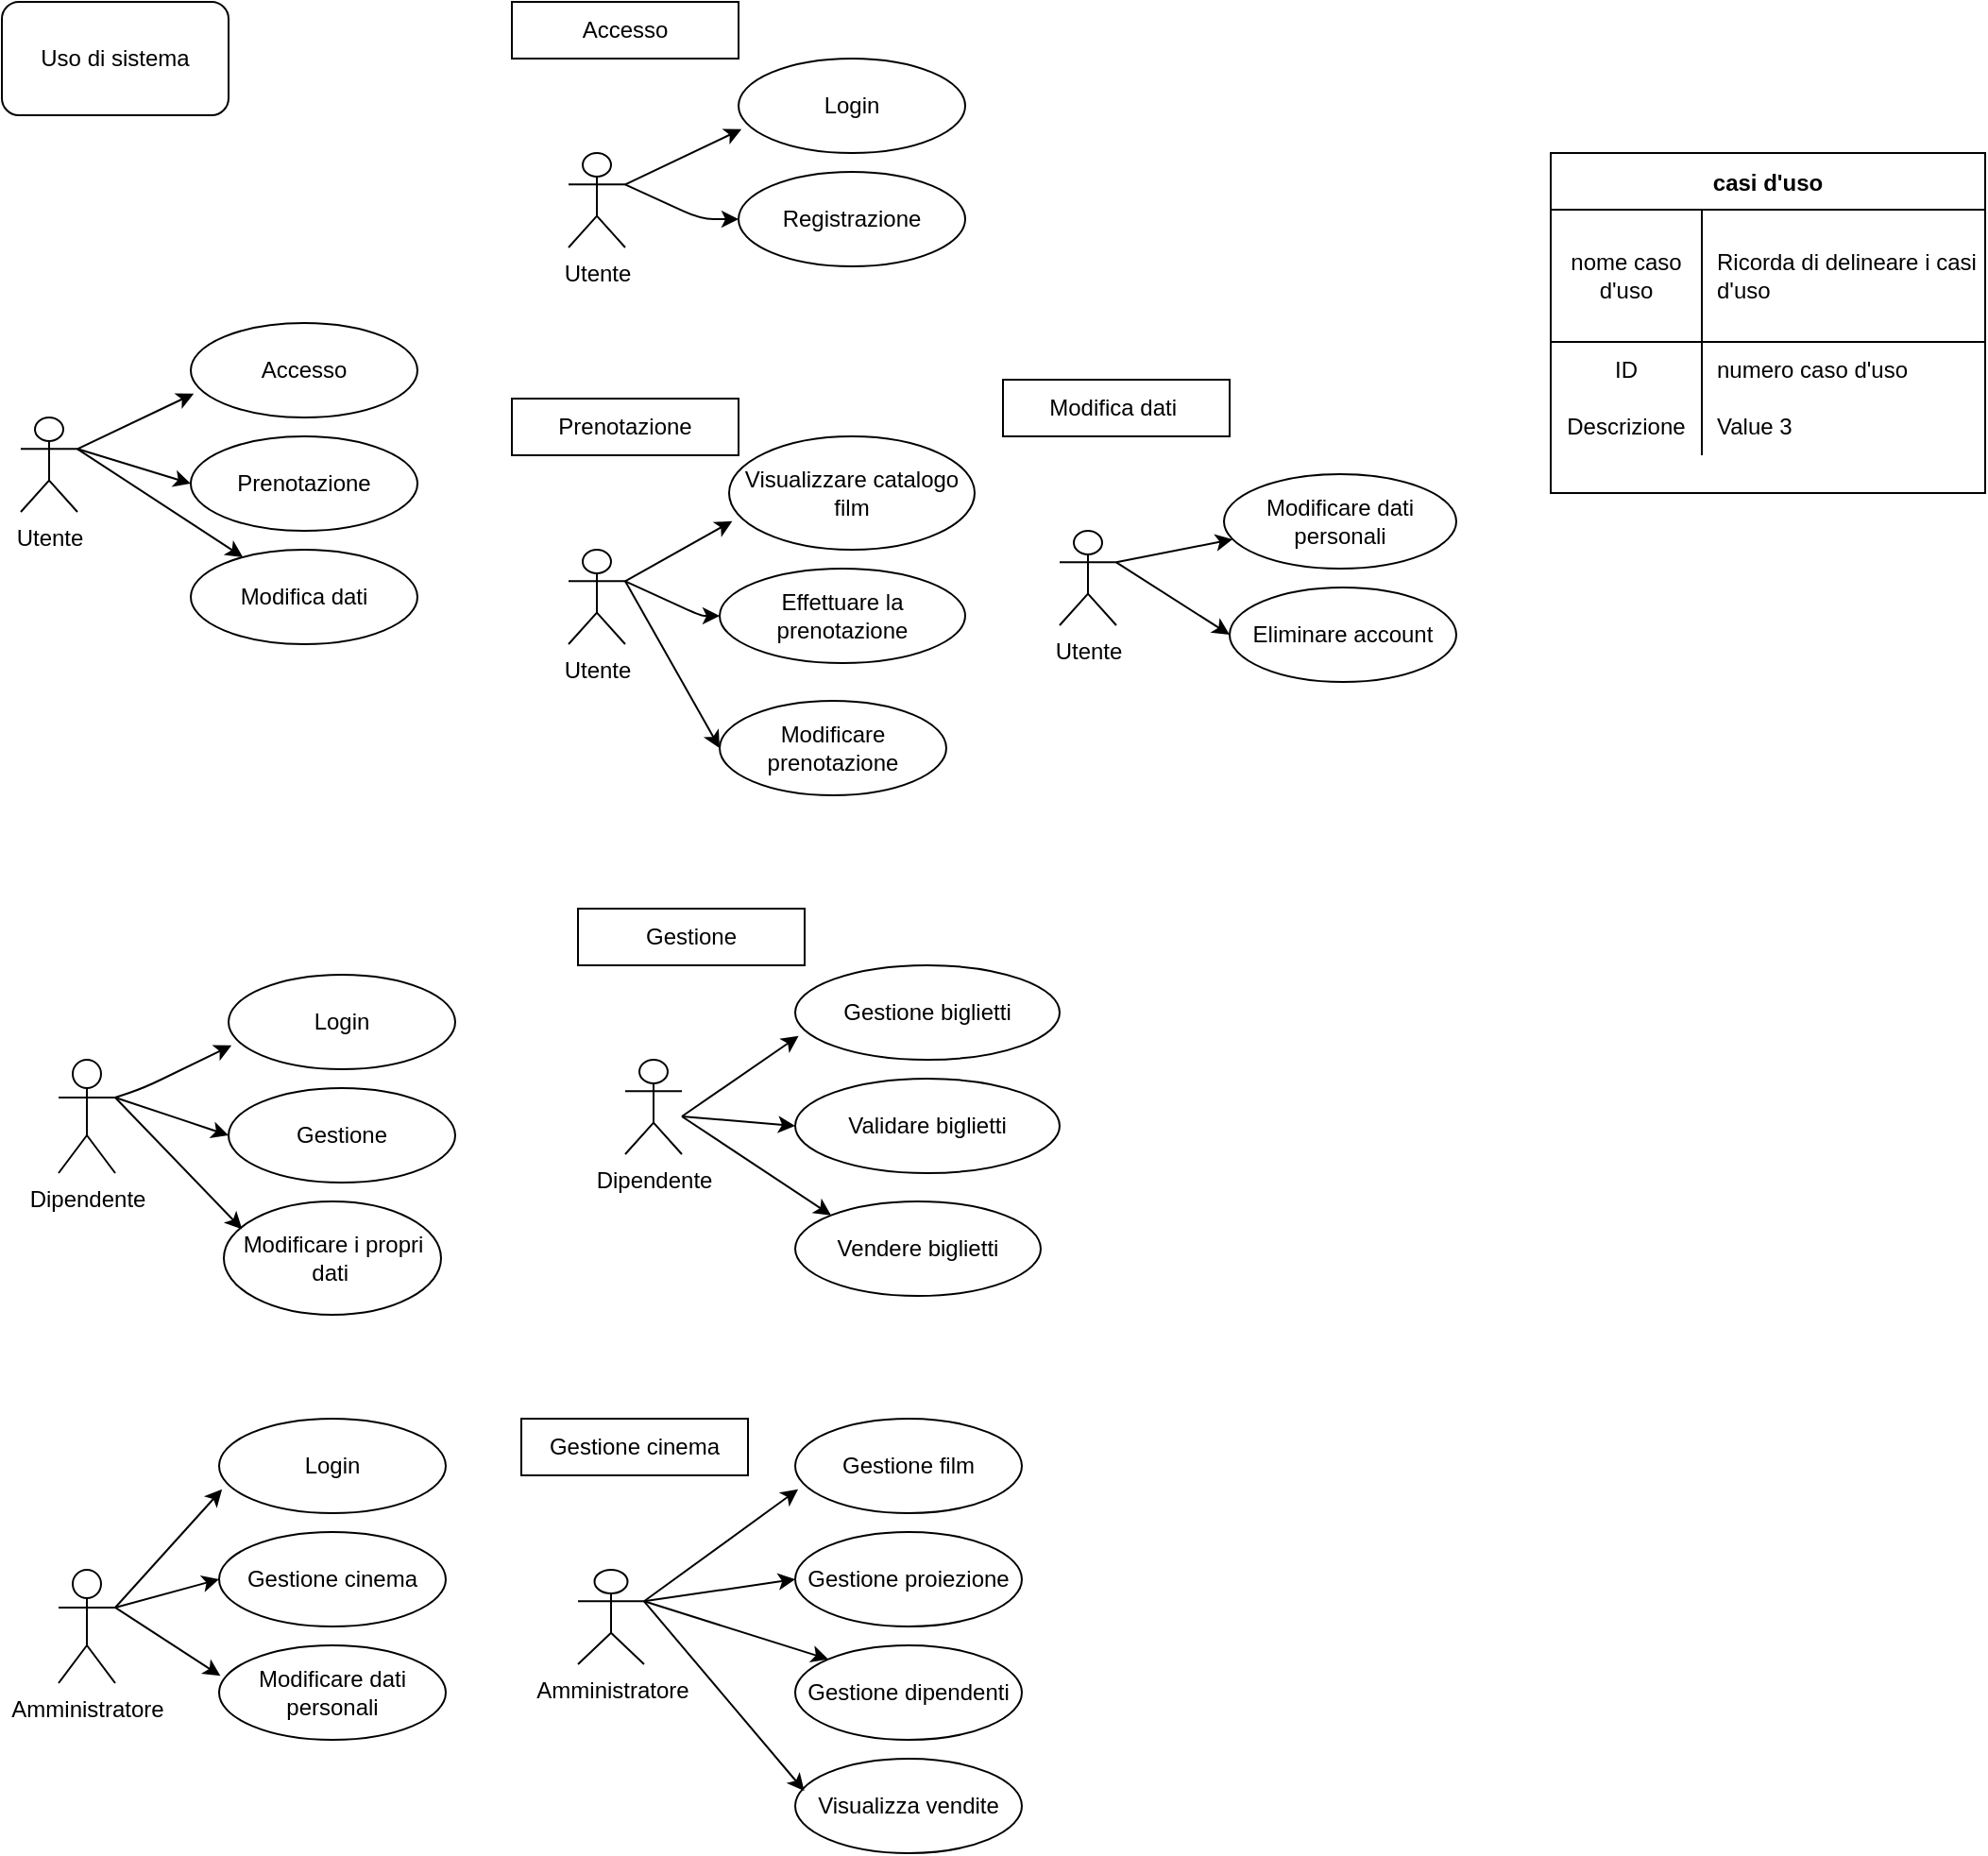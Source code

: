 <mxfile>
    <diagram id="VWQzC4b461J-nZzux2P4" name="Page-1">
        <mxGraphModel dx="768" dy="354" grid="1" gridSize="10" guides="1" tooltips="1" connect="1" arrows="1" fold="1" page="1" pageScale="1" pageWidth="827" pageHeight="1169" math="0" shadow="0">
            <root>
                <mxCell id="0"/>
                <mxCell id="1" parent="0"/>
                <mxCell id="2" value="Utente" style="shape=umlActor;verticalLabelPosition=bottom;verticalAlign=top;html=1;outlineConnect=0;" parent="1" vertex="1">
                    <mxGeometry x="70" y="260" width="30" height="50" as="geometry"/>
                </mxCell>
                <mxCell id="4" value="Dipendente" style="shape=umlActor;verticalLabelPosition=bottom;verticalAlign=top;html=1;outlineConnect=0;" parent="1" vertex="1">
                    <mxGeometry x="90" y="600" width="30" height="60" as="geometry"/>
                </mxCell>
                <mxCell id="5" value="Accesso" style="ellipse;whiteSpace=wrap;html=1;" parent="1" vertex="1">
                    <mxGeometry x="160" y="210" width="120" height="50" as="geometry"/>
                </mxCell>
                <mxCell id="6" value="" style="endArrow=classic;html=1;entryX=0.013;entryY=0.748;entryDx=0;entryDy=0;entryPerimeter=0;exitX=1;exitY=0.333;exitDx=0;exitDy=0;exitPerimeter=0;" parent="1" source="2" target="5" edge="1">
                    <mxGeometry width="50" height="50" relative="1" as="geometry">
                        <mxPoint x="110" y="270" as="sourcePoint"/>
                        <mxPoint x="240" y="230" as="targetPoint"/>
                    </mxGeometry>
                </mxCell>
                <mxCell id="7" value="Prenotazione" style="ellipse;whiteSpace=wrap;html=1;" parent="1" vertex="1">
                    <mxGeometry x="160" y="270" width="120" height="50" as="geometry"/>
                </mxCell>
                <mxCell id="8" value="" style="endArrow=classic;html=1;entryX=0;entryY=0.5;entryDx=0;entryDy=0;exitX=1;exitY=0.333;exitDx=0;exitDy=0;exitPerimeter=0;" parent="1" source="2" target="7" edge="1">
                    <mxGeometry width="50" height="50" relative="1" as="geometry">
                        <mxPoint x="100" y="295" as="sourcePoint"/>
                        <mxPoint x="240" y="290" as="targetPoint"/>
                    </mxGeometry>
                </mxCell>
                <mxCell id="9" value="Modifica dati" style="ellipse;whiteSpace=wrap;html=1;" parent="1" vertex="1">
                    <mxGeometry x="160" y="330" width="120" height="50" as="geometry"/>
                </mxCell>
                <mxCell id="10" value="" style="endArrow=classic;html=1;exitX=1;exitY=0.333;exitDx=0;exitDy=0;exitPerimeter=0;" parent="1" source="2" target="9" edge="1">
                    <mxGeometry width="50" height="50" relative="1" as="geometry">
                        <mxPoint x="100" y="320" as="sourcePoint"/>
                        <mxPoint x="240" y="350" as="targetPoint"/>
                    </mxGeometry>
                </mxCell>
                <mxCell id="12" value="Utente" style="shape=umlActor;verticalLabelPosition=bottom;verticalAlign=top;html=1;outlineConnect=0;" parent="1" vertex="1">
                    <mxGeometry x="360" y="120" width="30" height="50" as="geometry"/>
                </mxCell>
                <mxCell id="13" value="Login" style="ellipse;whiteSpace=wrap;html=1;" parent="1" vertex="1">
                    <mxGeometry x="450" y="70" width="120" height="50" as="geometry"/>
                </mxCell>
                <mxCell id="14" value="" style="endArrow=classic;html=1;entryX=0.013;entryY=0.748;entryDx=0;entryDy=0;entryPerimeter=0;exitX=1;exitY=0.333;exitDx=0;exitDy=0;exitPerimeter=0;" parent="1" source="12" target="13" edge="1">
                    <mxGeometry width="50" height="50" relative="1" as="geometry">
                        <mxPoint x="400" y="130" as="sourcePoint"/>
                        <mxPoint x="530" y="90" as="targetPoint"/>
                    </mxGeometry>
                </mxCell>
                <mxCell id="15" value="Registrazione" style="ellipse;whiteSpace=wrap;html=1;" parent="1" vertex="1">
                    <mxGeometry x="450" y="130" width="120" height="50" as="geometry"/>
                </mxCell>
                <mxCell id="16" value="" style="endArrow=classic;html=1;entryX=0;entryY=0.5;entryDx=0;entryDy=0;exitX=1;exitY=0.333;exitDx=0;exitDy=0;exitPerimeter=0;" parent="1" source="12" target="15" edge="1">
                    <mxGeometry width="50" height="50" relative="1" as="geometry">
                        <mxPoint x="390" y="155" as="sourcePoint"/>
                        <mxPoint x="530" y="150" as="targetPoint"/>
                        <Array as="points">
                            <mxPoint x="430" y="155"/>
                        </Array>
                    </mxGeometry>
                </mxCell>
                <mxCell id="19" value="Accesso" style="rounded=0;whiteSpace=wrap;html=1;" parent="1" vertex="1">
                    <mxGeometry x="330" y="40" width="120" height="30" as="geometry"/>
                </mxCell>
                <mxCell id="20" value="Utente" style="shape=umlActor;verticalLabelPosition=bottom;verticalAlign=top;html=1;outlineConnect=0;" parent="1" vertex="1">
                    <mxGeometry x="360" y="330" width="30" height="50" as="geometry"/>
                </mxCell>
                <mxCell id="21" value="Visualizzare catalogo film" style="ellipse;whiteSpace=wrap;html=1;" parent="1" vertex="1">
                    <mxGeometry x="445" y="270" width="130" height="60" as="geometry"/>
                </mxCell>
                <mxCell id="22" value="" style="endArrow=classic;html=1;entryX=0.013;entryY=0.748;entryDx=0;entryDy=0;entryPerimeter=0;exitX=1;exitY=0.333;exitDx=0;exitDy=0;exitPerimeter=0;" parent="1" source="20" target="21" edge="1">
                    <mxGeometry width="50" height="50" relative="1" as="geometry">
                        <mxPoint x="400" y="340" as="sourcePoint"/>
                        <mxPoint x="530" y="300" as="targetPoint"/>
                    </mxGeometry>
                </mxCell>
                <mxCell id="23" value="Effettuare la prenotazione" style="ellipse;whiteSpace=wrap;html=1;" parent="1" vertex="1">
                    <mxGeometry x="440" y="340" width="130" height="50" as="geometry"/>
                </mxCell>
                <mxCell id="24" value="" style="endArrow=classic;html=1;entryX=0;entryY=0.5;entryDx=0;entryDy=0;exitX=1;exitY=0.333;exitDx=0;exitDy=0;exitPerimeter=0;" parent="1" source="20" target="23" edge="1">
                    <mxGeometry width="50" height="50" relative="1" as="geometry">
                        <mxPoint x="390" y="365" as="sourcePoint"/>
                        <mxPoint x="530" y="360" as="targetPoint"/>
                        <Array as="points">
                            <mxPoint x="430" y="365"/>
                        </Array>
                    </mxGeometry>
                </mxCell>
                <mxCell id="25" value="Prenotazione" style="rounded=0;whiteSpace=wrap;html=1;" parent="1" vertex="1">
                    <mxGeometry x="330" y="250" width="120" height="30" as="geometry"/>
                </mxCell>
                <mxCell id="26" value="Modificare prenotazione" style="ellipse;whiteSpace=wrap;html=1;" parent="1" vertex="1">
                    <mxGeometry x="440" y="410" width="120" height="50" as="geometry"/>
                </mxCell>
                <mxCell id="27" value="" style="endArrow=classic;html=1;entryX=0;entryY=0.5;entryDx=0;entryDy=0;exitX=1;exitY=0.333;exitDx=0;exitDy=0;exitPerimeter=0;" parent="1" source="20" target="26" edge="1">
                    <mxGeometry width="50" height="50" relative="1" as="geometry">
                        <mxPoint x="380" y="435" as="sourcePoint"/>
                        <mxPoint x="520" y="430" as="targetPoint"/>
                        <Array as="points"/>
                    </mxGeometry>
                </mxCell>
                <mxCell id="28" value="Utente" style="shape=umlActor;verticalLabelPosition=bottom;verticalAlign=top;html=1;outlineConnect=0;" parent="1" vertex="1">
                    <mxGeometry x="620" y="320" width="30" height="50" as="geometry"/>
                </mxCell>
                <mxCell id="29" value="Modificare dati personali" style="ellipse;whiteSpace=wrap;html=1;" parent="1" vertex="1">
                    <mxGeometry x="707" y="290" width="123" height="50" as="geometry"/>
                </mxCell>
                <mxCell id="30" value="" style="endArrow=classic;html=1;entryX=0.037;entryY=0.69;entryDx=0;entryDy=0;entryPerimeter=0;exitX=1;exitY=0.333;exitDx=0;exitDy=0;exitPerimeter=0;" parent="1" source="28" target="29" edge="1">
                    <mxGeometry width="50" height="50" relative="1" as="geometry">
                        <mxPoint x="660" y="330" as="sourcePoint"/>
                        <mxPoint x="790" y="290" as="targetPoint"/>
                    </mxGeometry>
                </mxCell>
                <mxCell id="33" value="Modifica dati&amp;nbsp;" style="rounded=0;whiteSpace=wrap;html=1;" parent="1" vertex="1">
                    <mxGeometry x="590" y="240" width="120" height="30" as="geometry"/>
                </mxCell>
                <mxCell id="36" value="Eliminare account" style="ellipse;whiteSpace=wrap;html=1;" parent="1" vertex="1">
                    <mxGeometry x="710" y="350" width="120" height="50" as="geometry"/>
                </mxCell>
                <mxCell id="37" value="" style="endArrow=classic;html=1;exitX=1;exitY=0.333;exitDx=0;exitDy=0;exitPerimeter=0;entryX=0;entryY=0.5;entryDx=0;entryDy=0;" parent="1" source="28" edge="1" target="36">
                    <mxGeometry width="50" height="50" relative="1" as="geometry">
                        <mxPoint x="660" y="365" as="sourcePoint"/>
                        <mxPoint x="720" y="400" as="targetPoint"/>
                        <Array as="points"/>
                    </mxGeometry>
                </mxCell>
                <mxCell id="38" value="Login" style="ellipse;whiteSpace=wrap;html=1;" parent="1" vertex="1">
                    <mxGeometry x="180" y="555" width="120" height="50" as="geometry"/>
                </mxCell>
                <mxCell id="39" value="" style="endArrow=classic;html=1;entryX=0.013;entryY=0.748;entryDx=0;entryDy=0;entryPerimeter=0;exitX=1;exitY=0.333;exitDx=0;exitDy=0;exitPerimeter=0;" parent="1" source="4" target="38" edge="1">
                    <mxGeometry width="50" height="50" relative="1" as="geometry">
                        <mxPoint x="125" y="615" as="sourcePoint"/>
                        <mxPoint x="260" y="575" as="targetPoint"/>
                        <Array as="points">
                            <mxPoint x="135" y="615"/>
                        </Array>
                    </mxGeometry>
                </mxCell>
                <mxCell id="40" value="Gestione" style="ellipse;whiteSpace=wrap;html=1;" parent="1" vertex="1">
                    <mxGeometry x="180" y="615" width="120" height="50" as="geometry"/>
                </mxCell>
                <mxCell id="41" value="" style="endArrow=classic;html=1;entryX=0;entryY=0.5;entryDx=0;entryDy=0;exitX=1;exitY=0.333;exitDx=0;exitDy=0;exitPerimeter=0;" parent="1" source="4" target="40" edge="1">
                    <mxGeometry width="50" height="50" relative="1" as="geometry">
                        <mxPoint x="120" y="640" as="sourcePoint"/>
                        <mxPoint x="260" y="635" as="targetPoint"/>
                        <Array as="points">
                            <mxPoint x="165" y="635"/>
                        </Array>
                    </mxGeometry>
                </mxCell>
                <mxCell id="44" value="Dipendente" style="shape=umlActor;verticalLabelPosition=bottom;verticalAlign=top;html=1;outlineConnect=0;" parent="1" vertex="1">
                    <mxGeometry x="390" y="600" width="30" height="50" as="geometry"/>
                </mxCell>
                <mxCell id="45" value="Gestione biglietti" style="ellipse;whiteSpace=wrap;html=1;" parent="1" vertex="1">
                    <mxGeometry x="480" y="550" width="140" height="50" as="geometry"/>
                </mxCell>
                <mxCell id="46" value="" style="endArrow=classic;html=1;entryX=0.013;entryY=0.748;entryDx=0;entryDy=0;entryPerimeter=0;" parent="1" target="45" edge="1">
                    <mxGeometry width="50" height="50" relative="1" as="geometry">
                        <mxPoint x="420" y="630" as="sourcePoint"/>
                        <mxPoint x="560" y="570" as="targetPoint"/>
                    </mxGeometry>
                </mxCell>
                <mxCell id="47" value="Validare biglietti" style="ellipse;whiteSpace=wrap;html=1;" parent="1" vertex="1">
                    <mxGeometry x="480" y="610" width="140" height="50" as="geometry"/>
                </mxCell>
                <mxCell id="48" value="" style="endArrow=classic;html=1;entryX=0;entryY=0.5;entryDx=0;entryDy=0;" parent="1" target="47" edge="1">
                    <mxGeometry width="50" height="50" relative="1" as="geometry">
                        <mxPoint x="420" y="630" as="sourcePoint"/>
                        <mxPoint x="560" y="630" as="targetPoint"/>
                        <Array as="points"/>
                    </mxGeometry>
                </mxCell>
                <mxCell id="49" value="Gestione" style="rounded=0;whiteSpace=wrap;html=1;" parent="1" vertex="1">
                    <mxGeometry x="365" y="520" width="120" height="30" as="geometry"/>
                </mxCell>
                <mxCell id="50" value="Vendere biglietti" style="ellipse;whiteSpace=wrap;html=1;" parent="1" vertex="1">
                    <mxGeometry x="480" y="675" width="130" height="50" as="geometry"/>
                </mxCell>
                <mxCell id="51" value="" style="endArrow=classic;html=1;entryX=0;entryY=0;entryDx=0;entryDy=0;" parent="1" target="50" edge="1">
                    <mxGeometry width="50" height="50" relative="1" as="geometry">
                        <mxPoint x="420" y="630" as="sourcePoint"/>
                        <mxPoint x="550" y="700" as="targetPoint"/>
                        <Array as="points"/>
                    </mxGeometry>
                </mxCell>
                <mxCell id="52" value="Amministratore" style="shape=umlActor;verticalLabelPosition=bottom;verticalAlign=top;html=1;outlineConnect=0;" parent="1" vertex="1">
                    <mxGeometry x="90" y="870" width="30" height="60" as="geometry"/>
                </mxCell>
                <mxCell id="53" value="Login" style="ellipse;whiteSpace=wrap;html=1;" parent="1" vertex="1">
                    <mxGeometry x="175" y="790" width="120" height="50" as="geometry"/>
                </mxCell>
                <mxCell id="54" value="" style="endArrow=classic;html=1;entryX=0.013;entryY=0.748;entryDx=0;entryDy=0;entryPerimeter=0;" parent="1" target="53" edge="1">
                    <mxGeometry width="50" height="50" relative="1" as="geometry">
                        <mxPoint x="120" y="890" as="sourcePoint"/>
                        <mxPoint x="255" y="840" as="targetPoint"/>
                    </mxGeometry>
                </mxCell>
                <mxCell id="55" value="Gestione cinema" style="ellipse;whiteSpace=wrap;html=1;" parent="1" vertex="1">
                    <mxGeometry x="175" y="850" width="120" height="50" as="geometry"/>
                </mxCell>
                <mxCell id="56" value="" style="endArrow=classic;html=1;entryX=0;entryY=0.5;entryDx=0;entryDy=0;exitX=1;exitY=0.333;exitDx=0;exitDy=0;exitPerimeter=0;" parent="1" source="52" target="55" edge="1">
                    <mxGeometry width="50" height="50" relative="1" as="geometry">
                        <mxPoint x="130" y="900" as="sourcePoint"/>
                        <mxPoint x="186.56" y="837.4" as="targetPoint"/>
                    </mxGeometry>
                </mxCell>
                <mxCell id="58" value="" style="endArrow=classic;html=1;entryX=0.006;entryY=0.323;entryDx=0;entryDy=0;entryPerimeter=0;exitX=1;exitY=0.333;exitDx=0;exitDy=0;exitPerimeter=0;" parent="1" source="52" edge="1">
                    <mxGeometry width="50" height="50" relative="1" as="geometry">
                        <mxPoint x="120" y="970" as="sourcePoint"/>
                        <mxPoint x="175.72" y="926.15" as="targetPoint"/>
                    </mxGeometry>
                </mxCell>
                <mxCell id="59" value="Amministratore" style="shape=umlActor;verticalLabelPosition=bottom;verticalAlign=top;html=1;outlineConnect=0;" parent="1" vertex="1">
                    <mxGeometry x="365" y="870" width="35" height="50" as="geometry"/>
                </mxCell>
                <mxCell id="60" value="Gestione film" style="ellipse;whiteSpace=wrap;html=1;" parent="1" vertex="1">
                    <mxGeometry x="480" y="790" width="120" height="50" as="geometry"/>
                </mxCell>
                <mxCell id="61" value="" style="endArrow=classic;html=1;entryX=0.013;entryY=0.748;entryDx=0;entryDy=0;entryPerimeter=0;exitX=1;exitY=0.333;exitDx=0;exitDy=0;exitPerimeter=0;" parent="1" source="59" target="60" edge="1">
                    <mxGeometry width="50" height="50" relative="1" as="geometry">
                        <mxPoint x="395" y="905" as="sourcePoint"/>
                        <mxPoint x="535" y="840" as="targetPoint"/>
                    </mxGeometry>
                </mxCell>
                <mxCell id="62" value="Gestione proiezione" style="ellipse;whiteSpace=wrap;html=1;" parent="1" vertex="1">
                    <mxGeometry x="480" y="850" width="120" height="50" as="geometry"/>
                </mxCell>
                <mxCell id="63" value="" style="endArrow=classic;html=1;entryX=0;entryY=0.5;entryDx=0;entryDy=0;exitX=1;exitY=0.333;exitDx=0;exitDy=0;exitPerimeter=0;" parent="1" source="59" target="62" edge="1">
                    <mxGeometry width="50" height="50" relative="1" as="geometry">
                        <mxPoint x="395" y="890" as="sourcePoint"/>
                        <mxPoint x="535" y="900" as="targetPoint"/>
                        <Array as="points"/>
                    </mxGeometry>
                </mxCell>
                <mxCell id="64" value="Gestione cinema" style="rounded=0;whiteSpace=wrap;html=1;" parent="1" vertex="1">
                    <mxGeometry x="335" y="790" width="120" height="30" as="geometry"/>
                </mxCell>
                <mxCell id="65" value="Gestione dipendenti" style="ellipse;whiteSpace=wrap;html=1;" parent="1" vertex="1">
                    <mxGeometry x="480" y="910" width="120" height="50" as="geometry"/>
                </mxCell>
                <mxCell id="66" value="" style="endArrow=classic;html=1;entryX=0;entryY=0;entryDx=0;entryDy=0;exitX=1;exitY=0.333;exitDx=0;exitDy=0;exitPerimeter=0;" parent="1" source="59" target="65" edge="1">
                    <mxGeometry width="50" height="50" relative="1" as="geometry">
                        <mxPoint x="395" y="890" as="sourcePoint"/>
                        <mxPoint x="525" y="970" as="targetPoint"/>
                        <Array as="points"/>
                    </mxGeometry>
                </mxCell>
                <mxCell id="67" value="Visualizza vendite" style="ellipse;whiteSpace=wrap;html=1;" parent="1" vertex="1">
                    <mxGeometry x="480" y="970" width="120" height="50" as="geometry"/>
                </mxCell>
                <mxCell id="68" value="" style="endArrow=classic;html=1;entryX=0.04;entryY=0.34;entryDx=0;entryDy=0;entryPerimeter=0;exitX=1;exitY=0.333;exitDx=0;exitDy=0;exitPerimeter=0;" parent="1" source="59" target="67" edge="1">
                    <mxGeometry width="50" height="50" relative="1" as="geometry">
                        <mxPoint x="385" y="910" as="sourcePoint"/>
                        <mxPoint x="482.574" y="962.322" as="targetPoint"/>
                        <Array as="points"/>
                    </mxGeometry>
                </mxCell>
                <mxCell id="70" value="Modificare dati personali" style="ellipse;whiteSpace=wrap;html=1;" parent="1" vertex="1">
                    <mxGeometry x="175" y="910" width="120" height="50" as="geometry"/>
                </mxCell>
                <mxCell id="77" value="&lt;span&gt;Uso di sistema&lt;/span&gt;" style="rounded=1;whiteSpace=wrap;html=1;" parent="1" vertex="1">
                    <mxGeometry x="60" y="40" width="120" height="60" as="geometry"/>
                </mxCell>
                <mxCell id="79" value="casi d'uso" style="shape=table;startSize=30;container=1;collapsible=0;childLayout=tableLayout;fixedRows=1;rowLines=0;fontStyle=1;align=center;pointerEvents=1;" parent="1" vertex="1">
                    <mxGeometry x="880" y="120" width="230" height="180" as="geometry"/>
                </mxCell>
                <mxCell id="80" value="" style="shape=partialRectangle;html=1;whiteSpace=wrap;collapsible=0;dropTarget=0;pointerEvents=1;fillColor=none;top=0;left=0;bottom=1;right=0;points=[[0,0.5],[1,0.5]];portConstraint=eastwest;" parent="79" vertex="1">
                    <mxGeometry y="30" width="230" height="70" as="geometry"/>
                </mxCell>
                <mxCell id="81" value="nome caso d'uso" style="shape=partialRectangle;html=1;whiteSpace=wrap;connectable=0;fillColor=none;top=0;left=0;bottom=0;right=0;overflow=hidden;pointerEvents=1;" parent="80" vertex="1">
                    <mxGeometry width="80" height="70" as="geometry">
                        <mxRectangle width="80" height="70" as="alternateBounds"/>
                    </mxGeometry>
                </mxCell>
                <mxCell id="82" value="Ricorda di delineare i casi d'uso" style="shape=partialRectangle;html=1;whiteSpace=wrap;connectable=0;fillColor=none;top=0;left=0;bottom=0;right=0;align=left;spacingLeft=6;overflow=hidden;pointerEvents=1;" parent="80" vertex="1">
                    <mxGeometry x="80" width="150" height="70" as="geometry">
                        <mxRectangle width="150" height="70" as="alternateBounds"/>
                    </mxGeometry>
                </mxCell>
                <mxCell id="83" value="" style="shape=partialRectangle;html=1;whiteSpace=wrap;collapsible=0;dropTarget=0;pointerEvents=1;fillColor=none;top=0;left=0;bottom=0;right=0;points=[[0,0.5],[1,0.5]];portConstraint=eastwest;" parent="79" vertex="1">
                    <mxGeometry y="100" width="230" height="30" as="geometry"/>
                </mxCell>
                <mxCell id="84" value="ID" style="shape=partialRectangle;html=1;whiteSpace=wrap;connectable=0;fillColor=none;top=0;left=0;bottom=0;right=0;overflow=hidden;pointerEvents=1;" parent="83" vertex="1">
                    <mxGeometry width="80" height="30" as="geometry">
                        <mxRectangle width="80" height="30" as="alternateBounds"/>
                    </mxGeometry>
                </mxCell>
                <mxCell id="85" value="numero caso d'uso" style="shape=partialRectangle;html=1;whiteSpace=wrap;connectable=0;fillColor=none;top=0;left=0;bottom=0;right=0;align=left;spacingLeft=6;overflow=hidden;pointerEvents=1;" parent="83" vertex="1">
                    <mxGeometry x="80" width="150" height="30" as="geometry">
                        <mxRectangle width="150" height="30" as="alternateBounds"/>
                    </mxGeometry>
                </mxCell>
                <mxCell id="86" value="" style="shape=partialRectangle;html=1;whiteSpace=wrap;collapsible=0;dropTarget=0;pointerEvents=1;fillColor=none;top=0;left=0;bottom=0;right=0;points=[[0,0.5],[1,0.5]];portConstraint=eastwest;" parent="79" vertex="1">
                    <mxGeometry y="130" width="230" height="30" as="geometry"/>
                </mxCell>
                <mxCell id="87" value="Descrizione" style="shape=partialRectangle;html=1;whiteSpace=wrap;connectable=0;fillColor=none;top=0;left=0;bottom=0;right=0;overflow=hidden;pointerEvents=1;" parent="86" vertex="1">
                    <mxGeometry width="80" height="30" as="geometry">
                        <mxRectangle width="80" height="30" as="alternateBounds"/>
                    </mxGeometry>
                </mxCell>
                <mxCell id="88" value="Value 3" style="shape=partialRectangle;html=1;whiteSpace=wrap;connectable=0;fillColor=none;top=0;left=0;bottom=0;right=0;align=left;spacingLeft=6;overflow=hidden;pointerEvents=1;" parent="86" vertex="1">
                    <mxGeometry x="80" width="150" height="30" as="geometry">
                        <mxRectangle width="150" height="30" as="alternateBounds"/>
                    </mxGeometry>
                </mxCell>
                <mxCell id="91" value="Modificare i propri dati&amp;nbsp;" style="ellipse;whiteSpace=wrap;html=1;" vertex="1" parent="1">
                    <mxGeometry x="177.5" y="675" width="115" height="60" as="geometry"/>
                </mxCell>
                <mxCell id="92" value="" style="endArrow=classic;html=1;entryX=0.084;entryY=0.245;entryDx=0;entryDy=0;exitX=1;exitY=0.333;exitDx=0;exitDy=0;exitPerimeter=0;entryPerimeter=0;" edge="1" parent="1" source="4" target="91">
                    <mxGeometry width="50" height="50" relative="1" as="geometry">
                        <mxPoint x="130" y="630" as="sourcePoint"/>
                        <mxPoint x="190" y="650" as="targetPoint"/>
                        <Array as="points"/>
                    </mxGeometry>
                </mxCell>
            </root>
        </mxGraphModel>
    </diagram>
</mxfile>